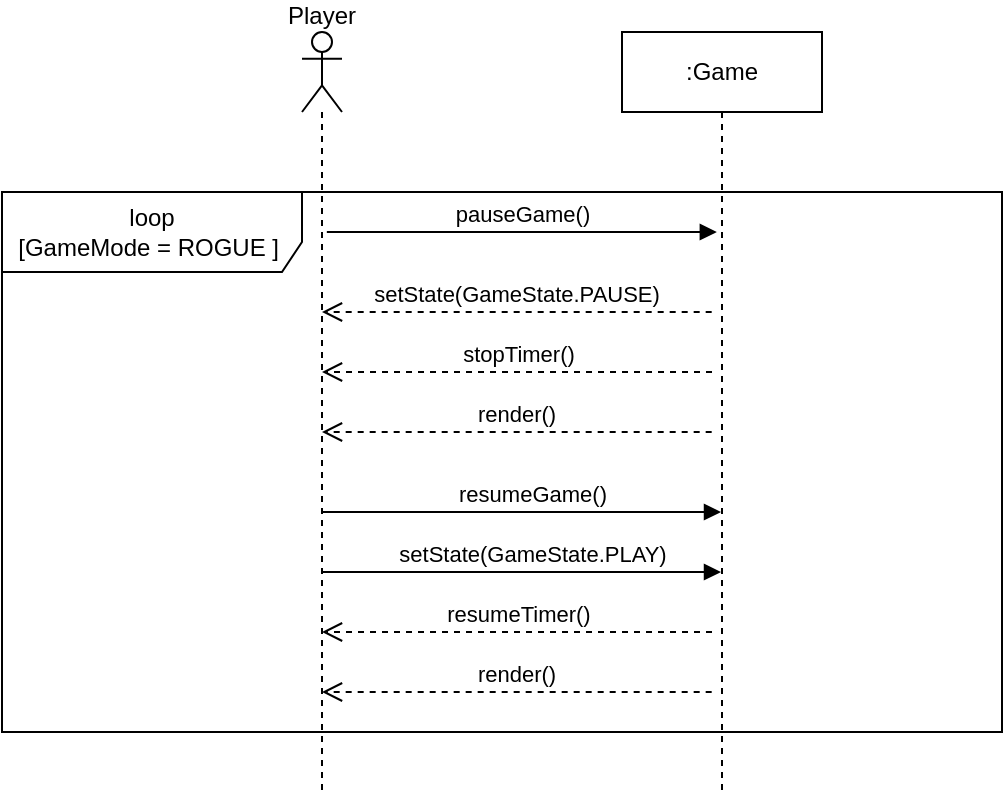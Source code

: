 <mxfile version="24.8.6">
  <diagram name="Page-1" id="2YBvvXClWsGukQMizWep">
    <mxGraphModel dx="938" dy="425" grid="1" gridSize="10" guides="1" tooltips="1" connect="1" arrows="1" fold="1" page="1" pageScale="1" pageWidth="850" pageHeight="1100" math="0" shadow="0">
      <root>
        <mxCell id="0" />
        <mxCell id="1" parent="0" />
        <mxCell id="w8CSzMCoYf56looinl33-1" value="Player&lt;div&gt;&lt;br&gt;&lt;/div&gt;&lt;div&gt;&lt;br&gt;&lt;/div&gt;&lt;div&gt;&lt;br&gt;&lt;/div&gt;&lt;div&gt;&lt;br&gt;&lt;/div&gt;" style="shape=umlLifeline;perimeter=lifelinePerimeter;whiteSpace=wrap;html=1;container=1;dropTarget=0;collapsible=0;recursiveResize=0;outlineConnect=0;portConstraint=eastwest;newEdgeStyle={&quot;curved&quot;:0,&quot;rounded&quot;:0};participant=umlActor;" parent="1" vertex="1">
          <mxGeometry x="180" y="130" width="20" height="380" as="geometry" />
        </mxCell>
        <mxCell id="w8CSzMCoYf56looinl33-2" value=":Game" style="shape=umlLifeline;perimeter=lifelinePerimeter;whiteSpace=wrap;html=1;container=1;dropTarget=0;collapsible=0;recursiveResize=0;outlineConnect=0;portConstraint=eastwest;newEdgeStyle={&quot;curved&quot;:0,&quot;rounded&quot;:0};" parent="1" vertex="1">
          <mxGeometry x="340" y="130" width="100" height="380" as="geometry" />
        </mxCell>
        <mxCell id="w8CSzMCoYf56looinl33-3" value="pauseGame()" style="html=1;verticalAlign=bottom;endArrow=block;curved=0;rounded=0;" parent="1" edge="1">
          <mxGeometry x="0.004" width="80" relative="1" as="geometry">
            <mxPoint x="192.42" y="230" as="sourcePoint" />
            <mxPoint x="387.42" y="230" as="targetPoint" />
            <mxPoint as="offset" />
          </mxGeometry>
        </mxCell>
        <mxCell id="w8CSzMCoYf56looinl33-5" value="setState(GameState.PAUSE)" style="html=1;verticalAlign=bottom;endArrow=open;dashed=1;endSize=8;curved=0;rounded=0;" parent="1" edge="1">
          <mxGeometry x="0.0" relative="1" as="geometry">
            <mxPoint x="384.84" y="270" as="sourcePoint" />
            <mxPoint x="189.995" y="270" as="targetPoint" />
            <Array as="points">
              <mxPoint x="299.84" y="270" />
            </Array>
            <mxPoint as="offset" />
          </mxGeometry>
        </mxCell>
        <mxCell id="w8CSzMCoYf56looinl33-9" value="stopTimer()" style="html=1;verticalAlign=bottom;endArrow=open;dashed=1;endSize=8;curved=0;rounded=0;" parent="1" edge="1">
          <mxGeometry x="0.0" relative="1" as="geometry">
            <mxPoint x="385" y="300" as="sourcePoint" />
            <mxPoint x="190" y="300" as="targetPoint" />
            <mxPoint as="offset" />
          </mxGeometry>
        </mxCell>
        <mxCell id="w8CSzMCoYf56looinl33-12" value="resumeGame()" style="html=1;verticalAlign=bottom;endArrow=block;curved=0;rounded=0;" parent="1" edge="1">
          <mxGeometry x="0.051" width="80" relative="1" as="geometry">
            <mxPoint x="190" y="370" as="sourcePoint" />
            <mxPoint x="389.5" y="370" as="targetPoint" />
            <mxPoint as="offset" />
          </mxGeometry>
        </mxCell>
        <mxCell id="w8CSzMCoYf56looinl33-13" value="setState(GameState.PLAY)" style="html=1;verticalAlign=bottom;endArrow=block;curved=0;rounded=0;" parent="1" edge="1">
          <mxGeometry x="0.051" width="80" relative="1" as="geometry">
            <mxPoint x="190" y="400" as="sourcePoint" />
            <mxPoint x="389.5" y="400" as="targetPoint" />
            <mxPoint as="offset" />
          </mxGeometry>
        </mxCell>
        <mxCell id="w8CSzMCoYf56looinl33-14" value="resumeTimer()" style="html=1;verticalAlign=bottom;endArrow=open;dashed=1;endSize=8;curved=0;rounded=0;" parent="1" edge="1">
          <mxGeometry x="0.0" relative="1" as="geometry">
            <mxPoint x="385" y="430" as="sourcePoint" />
            <mxPoint x="190" y="430" as="targetPoint" />
            <mxPoint as="offset" />
          </mxGeometry>
        </mxCell>
        <mxCell id="w8CSzMCoYf56looinl33-15" value="render()" style="html=1;verticalAlign=bottom;endArrow=open;dashed=1;endSize=8;curved=0;rounded=0;" parent="1" edge="1">
          <mxGeometry x="0.0" relative="1" as="geometry">
            <mxPoint x="384.84" y="330" as="sourcePoint" />
            <mxPoint x="189.995" y="330" as="targetPoint" />
            <Array as="points">
              <mxPoint x="299.84" y="330" />
            </Array>
            <mxPoint as="offset" />
          </mxGeometry>
        </mxCell>
        <mxCell id="w8CSzMCoYf56looinl33-16" value="render()" style="html=1;verticalAlign=bottom;endArrow=open;dashed=1;endSize=8;curved=0;rounded=0;" parent="1" edge="1">
          <mxGeometry x="0.0" relative="1" as="geometry">
            <mxPoint x="384.84" y="460" as="sourcePoint" />
            <mxPoint x="189.995" y="460" as="targetPoint" />
            <Array as="points">
              <mxPoint x="299.84" y="460" />
            </Array>
            <mxPoint as="offset" />
          </mxGeometry>
        </mxCell>
        <mxCell id="oo00-Y9CdjWJkuah9n3k-1" value="loop&lt;div&gt;[GameMode = ROGUE ]&amp;nbsp;&lt;/div&gt;" style="shape=umlFrame;whiteSpace=wrap;html=1;pointerEvents=0;width=150;height=40;" vertex="1" parent="1">
          <mxGeometry x="30" y="210" width="500" height="270" as="geometry" />
        </mxCell>
      </root>
    </mxGraphModel>
  </diagram>
</mxfile>
